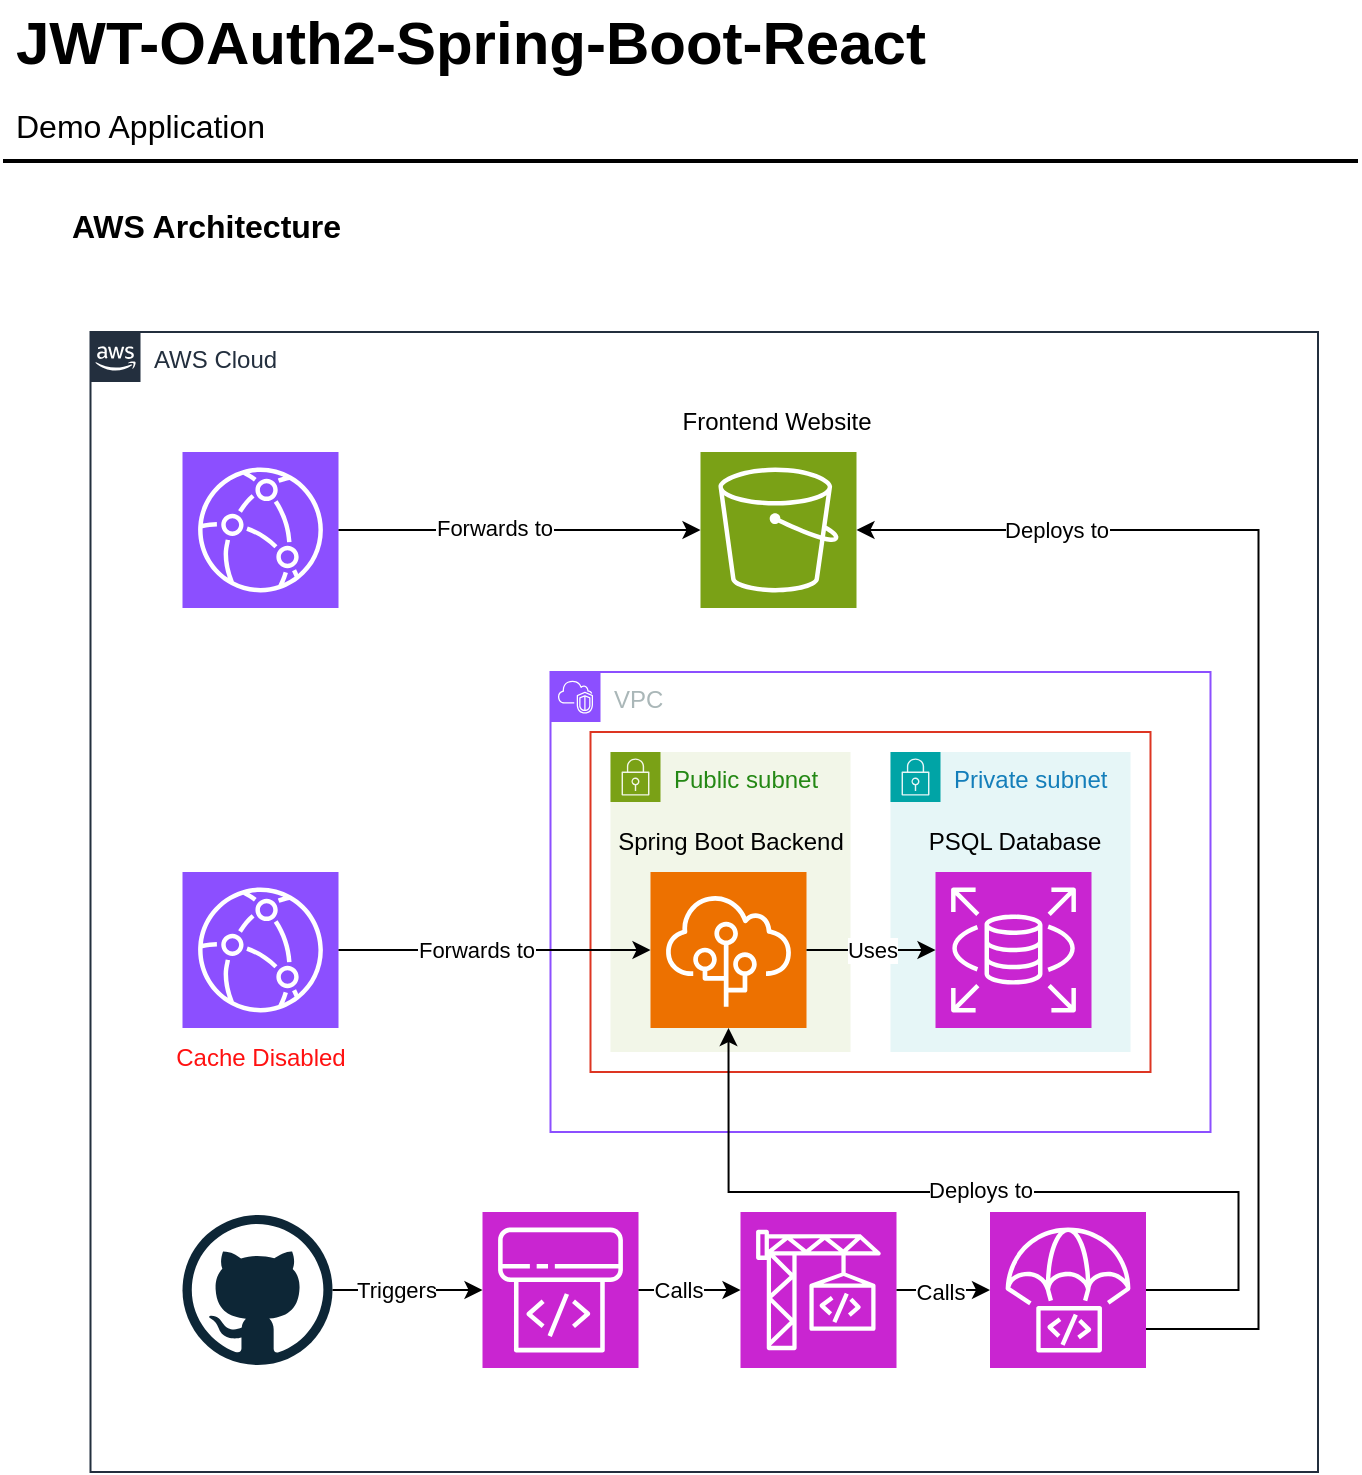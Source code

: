 <mxfile version="26.1.1">
  <diagram id="Ht1M8jgEwFfnCIfOTk4-" name="Page-1">
    <mxGraphModel dx="1195" dy="707" grid="1" gridSize="10" guides="1" tooltips="1" connect="1" arrows="1" fold="1" page="1" pageScale="1" pageWidth="1169" pageHeight="827" math="0" shadow="0">
      <root>
        <mxCell id="0" />
        <mxCell id="1" parent="0" />
        <mxCell id="-QjtrjUzRDEMRZ5MF8oH-47" value="JWT-OAuth2-Spring-Boot-React" style="text;html=1;resizable=0;points=[];autosize=1;align=left;verticalAlign=top;spacingTop=-4;fontSize=30;fontStyle=1" parent="1" vertex="1">
          <mxGeometry x="56.5" y="64.5" width="450" height="40" as="geometry" />
        </mxCell>
        <mxCell id="-QjtrjUzRDEMRZ5MF8oH-48" value="Demo Application" style="text;html=1;resizable=0;points=[];autosize=1;align=left;verticalAlign=top;spacingTop=-4;fontSize=16" parent="1" vertex="1">
          <mxGeometry x="56.5" y="114.5" width="150" height="30" as="geometry" />
        </mxCell>
        <mxCell id="-QjtrjUzRDEMRZ5MF8oH-49" value="AWS Architecture" style="text;html=1;resizable=0;points=[];autosize=1;align=left;verticalAlign=top;spacingTop=-4;fontSize=16;fontStyle=1" parent="1" vertex="1">
          <mxGeometry x="84.5" y="164.5" width="150" height="30" as="geometry" />
        </mxCell>
        <mxCell id="SCVMTBWpLvtzJIhz15lM-1" value="" style="line;strokeWidth=2;html=1;fontSize=14;" parent="1" vertex="1">
          <mxGeometry x="52.5" y="139.5" width="677.5" height="10" as="geometry" />
        </mxCell>
        <mxCell id="z8ORpKs8cqZPn1UDwvL--13" value="AWS Cloud" style="points=[[0,0],[0.25,0],[0.5,0],[0.75,0],[1,0],[1,0.25],[1,0.5],[1,0.75],[1,1],[0.75,1],[0.5,1],[0.25,1],[0,1],[0,0.75],[0,0.5],[0,0.25]];outlineConnect=0;gradientColor=none;html=1;whiteSpace=wrap;fontSize=12;fontStyle=0;container=1;pointerEvents=0;collapsible=0;recursiveResize=0;shape=mxgraph.aws4.group;grIcon=mxgraph.aws4.group_aws_cloud_alt;strokeColor=#232F3E;fillColor=none;verticalAlign=top;align=left;spacingLeft=30;fontColor=#232F3E;dashed=0;" parent="1" vertex="1">
          <mxGeometry x="96.25" y="230" width="613.75" height="570" as="geometry" />
        </mxCell>
        <mxCell id="z8ORpKs8cqZPn1UDwvL--21" value="" style="sketch=0;points=[[0,0,0],[0.25,0,0],[0.5,0,0],[0.75,0,0],[1,0,0],[0,1,0],[0.25,1,0],[0.5,1,0],[0.75,1,0],[1,1,0],[0,0.25,0],[0,0.5,0],[0,0.75,0],[1,0.25,0],[1,0.5,0],[1,0.75,0]];outlineConnect=0;fontColor=#232F3E;fillColor=#8C4FFF;strokeColor=#ffffff;dashed=0;verticalLabelPosition=bottom;verticalAlign=top;align=center;html=1;fontSize=12;fontStyle=0;aspect=fixed;shape=mxgraph.aws4.resourceIcon;resIcon=mxgraph.aws4.cloudfront;" parent="z8ORpKs8cqZPn1UDwvL--13" vertex="1">
          <mxGeometry x="46" y="270" width="78" height="78" as="geometry" />
        </mxCell>
        <mxCell id="z8ORpKs8cqZPn1UDwvL--14" value="VPC" style="points=[[0,0],[0.25,0],[0.5,0],[0.75,0],[1,0],[1,0.25],[1,0.5],[1,0.75],[1,1],[0.75,1],[0.5,1],[0.25,1],[0,1],[0,0.75],[0,0.5],[0,0.25]];outlineConnect=0;gradientColor=none;html=1;whiteSpace=wrap;fontSize=12;fontStyle=0;container=1;pointerEvents=0;collapsible=0;recursiveResize=0;shape=mxgraph.aws4.group;grIcon=mxgraph.aws4.group_vpc2;strokeColor=#8C4FFF;fillColor=none;verticalAlign=top;align=left;spacingLeft=30;fontColor=#AAB7B8;dashed=0;" parent="z8ORpKs8cqZPn1UDwvL--13" vertex="1">
          <mxGeometry x="230" y="170" width="330" height="230" as="geometry" />
        </mxCell>
        <mxCell id="z8ORpKs8cqZPn1UDwvL--35" value="Private subnet" style="points=[[0,0],[0.25,0],[0.5,0],[0.75,0],[1,0],[1,0.25],[1,0.5],[1,0.75],[1,1],[0.75,1],[0.5,1],[0.25,1],[0,1],[0,0.75],[0,0.5],[0,0.25]];outlineConnect=0;gradientColor=none;html=1;whiteSpace=wrap;fontSize=12;fontStyle=0;container=1;pointerEvents=0;collapsible=0;recursiveResize=0;shape=mxgraph.aws4.group;grIcon=mxgraph.aws4.group_security_group;grStroke=0;strokeColor=#00A4A6;fillColor=#E6F6F7;verticalAlign=top;align=left;spacingLeft=30;fontColor=#147EBA;dashed=0;" parent="z8ORpKs8cqZPn1UDwvL--14" vertex="1">
          <mxGeometry x="170" y="40" width="120" height="150" as="geometry" />
        </mxCell>
        <mxCell id="z8ORpKs8cqZPn1UDwvL--34" value="PSQL Database" style="text;html=1;align=center;verticalAlign=middle;resizable=0;points=[];autosize=1;strokeColor=none;fillColor=none;" parent="z8ORpKs8cqZPn1UDwvL--35" vertex="1">
          <mxGeometry x="6.5" y="30" width="110" height="30" as="geometry" />
        </mxCell>
        <mxCell id="z8ORpKs8cqZPn1UDwvL--22" value="" style="sketch=0;points=[[0,0,0],[0.25,0,0],[0.5,0,0],[0.75,0,0],[1,0,0],[0,1,0],[0.25,1,0],[0.5,1,0],[0.75,1,0],[1,1,0],[0,0.25,0],[0,0.5,0],[0,0.75,0],[1,0.25,0],[1,0.5,0],[1,0.75,0]];outlineConnect=0;fontColor=#232F3E;fillColor=#C925D1;strokeColor=#ffffff;dashed=0;verticalLabelPosition=bottom;verticalAlign=top;align=center;html=1;fontSize=12;fontStyle=0;aspect=fixed;shape=mxgraph.aws4.resourceIcon;resIcon=mxgraph.aws4.rds;" parent="z8ORpKs8cqZPn1UDwvL--35" vertex="1">
          <mxGeometry x="22.5" y="60" width="78" height="78" as="geometry" />
        </mxCell>
        <mxCell id="z8ORpKs8cqZPn1UDwvL--38" value="" style="fillColor=none;strokeColor=#DD3522;verticalAlign=top;fontStyle=0;fontColor=#DD3522;whiteSpace=wrap;html=1;" parent="z8ORpKs8cqZPn1UDwvL--14" vertex="1">
          <mxGeometry x="20" y="30" width="280" height="170" as="geometry" />
        </mxCell>
        <mxCell id="z8ORpKs8cqZPn1UDwvL--37" value="Public subnet" style="points=[[0,0],[0.25,0],[0.5,0],[0.75,0],[1,0],[1,0.25],[1,0.5],[1,0.75],[1,1],[0.75,1],[0.5,1],[0.25,1],[0,1],[0,0.75],[0,0.5],[0,0.25]];outlineConnect=0;gradientColor=none;html=1;whiteSpace=wrap;fontSize=12;fontStyle=0;container=1;pointerEvents=0;collapsible=0;recursiveResize=0;shape=mxgraph.aws4.group;grIcon=mxgraph.aws4.group_security_group;grStroke=0;strokeColor=#7AA116;fillColor=#F2F6E8;verticalAlign=top;align=left;spacingLeft=30;fontColor=#248814;dashed=0;" parent="z8ORpKs8cqZPn1UDwvL--14" vertex="1">
          <mxGeometry x="30" y="40" width="120" height="150" as="geometry" />
        </mxCell>
        <mxCell id="z8ORpKs8cqZPn1UDwvL--18" value="" style="sketch=0;points=[[0,0,0],[0.25,0,0],[0.5,0,0],[0.75,0,0],[1,0,0],[0,1,0],[0.25,1,0],[0.5,1,0],[0.75,1,0],[1,1,0],[0,0.25,0],[0,0.5,0],[0,0.75,0],[1,0.25,0],[1,0.5,0],[1,0.75,0]];outlineConnect=0;fontColor=#232F3E;fillColor=#ED7100;strokeColor=#ffffff;dashed=0;verticalLabelPosition=bottom;verticalAlign=top;align=center;html=1;fontSize=12;fontStyle=0;aspect=fixed;shape=mxgraph.aws4.resourceIcon;resIcon=mxgraph.aws4.elastic_beanstalk;" parent="z8ORpKs8cqZPn1UDwvL--37" vertex="1">
          <mxGeometry x="20" y="60" width="78" height="78" as="geometry" />
        </mxCell>
        <mxCell id="z8ORpKs8cqZPn1UDwvL--33" value="Spring Boot Backend" style="text;html=1;align=center;verticalAlign=middle;resizable=0;points=[];autosize=1;strokeColor=none;fillColor=none;" parent="z8ORpKs8cqZPn1UDwvL--37" vertex="1">
          <mxGeometry x="-10" y="30" width="140" height="30" as="geometry" />
        </mxCell>
        <mxCell id="z8ORpKs8cqZPn1UDwvL--49" style="edgeStyle=orthogonalEdgeStyle;rounded=0;orthogonalLoop=1;jettySize=auto;html=1;exitX=1;exitY=0.5;exitDx=0;exitDy=0;exitPerimeter=0;" parent="z8ORpKs8cqZPn1UDwvL--14" source="z8ORpKs8cqZPn1UDwvL--18" target="z8ORpKs8cqZPn1UDwvL--22" edge="1">
          <mxGeometry relative="1" as="geometry" />
        </mxCell>
        <mxCell id="z8ORpKs8cqZPn1UDwvL--50" value="Uses" style="edgeLabel;html=1;align=center;verticalAlign=middle;resizable=0;points=[];" parent="z8ORpKs8cqZPn1UDwvL--49" vertex="1" connectable="0">
          <mxGeometry x="-0.157" y="-2" relative="1" as="geometry">
            <mxPoint x="5" y="-2" as="offset" />
          </mxGeometry>
        </mxCell>
        <mxCell id="z8ORpKs8cqZPn1UDwvL--54" value="&lt;font style=&quot;color: rgb(255, 17, 17);&quot;&gt;Cache Disabled&lt;/font&gt;" style="text;html=1;align=center;verticalAlign=middle;resizable=0;points=[];autosize=1;strokeColor=none;fillColor=none;" parent="z8ORpKs8cqZPn1UDwvL--13" vertex="1">
          <mxGeometry x="30" y="348" width="110" height="30" as="geometry" />
        </mxCell>
        <mxCell id="z8ORpKs8cqZPn1UDwvL--52" style="edgeStyle=orthogonalEdgeStyle;rounded=0;orthogonalLoop=1;jettySize=auto;html=1;exitX=1;exitY=0.5;exitDx=0;exitDy=0;exitPerimeter=0;entryX=0;entryY=0.5;entryDx=0;entryDy=0;entryPerimeter=0;" parent="z8ORpKs8cqZPn1UDwvL--13" source="z8ORpKs8cqZPn1UDwvL--21" target="z8ORpKs8cqZPn1UDwvL--18" edge="1">
          <mxGeometry relative="1" as="geometry" />
        </mxCell>
        <mxCell id="z8ORpKs8cqZPn1UDwvL--53" value="Forwards to" style="edgeLabel;html=1;align=center;verticalAlign=middle;resizable=0;points=[];" parent="z8ORpKs8cqZPn1UDwvL--52" vertex="1" connectable="0">
          <mxGeometry x="-0.122" relative="1" as="geometry">
            <mxPoint as="offset" />
          </mxGeometry>
        </mxCell>
        <mxCell id="z8ORpKs8cqZPn1UDwvL--16" value="" style="sketch=0;points=[[0,0,0],[0.25,0,0],[0.5,0,0],[0.75,0,0],[1,0,0],[0,1,0],[0.25,1,0],[0.5,1,0],[0.75,1,0],[1,1,0],[0,0.25,0],[0,0.5,0],[0,0.75,0],[1,0.25,0],[1,0.5,0],[1,0.75,0]];outlineConnect=0;fontColor=#232F3E;fillColor=#7AA116;strokeColor=#ffffff;dashed=0;verticalLabelPosition=bottom;verticalAlign=top;align=center;html=1;fontSize=12;fontStyle=0;aspect=fixed;shape=mxgraph.aws4.resourceIcon;resIcon=mxgraph.aws4.s3;" parent="z8ORpKs8cqZPn1UDwvL--13" vertex="1">
          <mxGeometry x="305" y="60" width="78" height="78" as="geometry" />
        </mxCell>
        <mxCell id="z8ORpKs8cqZPn1UDwvL--17" value="" style="sketch=0;points=[[0,0,0],[0.25,0,0],[0.5,0,0],[0.75,0,0],[1,0,0],[0,1,0],[0.25,1,0],[0.5,1,0],[0.75,1,0],[1,1,0],[0,0.25,0],[0,0.5,0],[0,0.75,0],[1,0.25,0],[1,0.5,0],[1,0.75,0]];outlineConnect=0;fontColor=#232F3E;fillColor=#8C4FFF;strokeColor=#ffffff;dashed=0;verticalLabelPosition=bottom;verticalAlign=top;align=center;html=1;fontSize=12;fontStyle=0;aspect=fixed;shape=mxgraph.aws4.resourceIcon;resIcon=mxgraph.aws4.cloudfront;" parent="z8ORpKs8cqZPn1UDwvL--13" vertex="1">
          <mxGeometry x="46" y="60" width="78" height="78" as="geometry" />
        </mxCell>
        <mxCell id="z8ORpKs8cqZPn1UDwvL--23" style="edgeStyle=orthogonalEdgeStyle;rounded=0;orthogonalLoop=1;jettySize=auto;html=1;exitX=1;exitY=0.5;exitDx=0;exitDy=0;exitPerimeter=0;entryX=0;entryY=0.5;entryDx=0;entryDy=0;entryPerimeter=0;" parent="z8ORpKs8cqZPn1UDwvL--13" source="z8ORpKs8cqZPn1UDwvL--17" target="z8ORpKs8cqZPn1UDwvL--16" edge="1">
          <mxGeometry relative="1" as="geometry" />
        </mxCell>
        <mxCell id="z8ORpKs8cqZPn1UDwvL--29" value="Forwards to" style="edgeLabel;html=1;align=center;verticalAlign=middle;resizable=0;points=[];" parent="z8ORpKs8cqZPn1UDwvL--23" vertex="1" connectable="0">
          <mxGeometry x="-0.149" y="1" relative="1" as="geometry">
            <mxPoint as="offset" />
          </mxGeometry>
        </mxCell>
        <mxCell id="z8ORpKs8cqZPn1UDwvL--32" value="Frontend Website" style="text;html=1;align=center;verticalAlign=middle;resizable=0;points=[];autosize=1;strokeColor=none;fillColor=none;" parent="z8ORpKs8cqZPn1UDwvL--13" vertex="1">
          <mxGeometry x="283" y="30" width="120" height="30" as="geometry" />
        </mxCell>
        <mxCell id="U2X9T1gUj6PaQ92I0jlT-4" value="" style="dashed=0;outlineConnect=0;html=1;align=center;labelPosition=center;verticalLabelPosition=bottom;verticalAlign=top;shape=mxgraph.weblogos.github" vertex="1" parent="z8ORpKs8cqZPn1UDwvL--13">
          <mxGeometry x="46" y="441.5" width="75" height="75" as="geometry" />
        </mxCell>
        <mxCell id="U2X9T1gUj6PaQ92I0jlT-3" value="" style="sketch=0;points=[[0,0,0],[0.25,0,0],[0.5,0,0],[0.75,0,0],[1,0,0],[0,1,0],[0.25,1,0],[0.5,1,0],[0.75,1,0],[1,1,0],[0,0.25,0],[0,0.5,0],[0,0.75,0],[1,0.25,0],[1,0.5,0],[1,0.75,0]];outlineConnect=0;fontColor=#232F3E;fillColor=#C925D1;strokeColor=#ffffff;dashed=0;verticalLabelPosition=bottom;verticalAlign=top;align=center;html=1;fontSize=12;fontStyle=0;aspect=fixed;shape=mxgraph.aws4.resourceIcon;resIcon=mxgraph.aws4.codepipeline;" vertex="1" parent="z8ORpKs8cqZPn1UDwvL--13">
          <mxGeometry x="196" y="440" width="78" height="78" as="geometry" />
        </mxCell>
        <mxCell id="U2X9T1gUj6PaQ92I0jlT-1" value="" style="sketch=0;points=[[0,0,0],[0.25,0,0],[0.5,0,0],[0.75,0,0],[1,0,0],[0,1,0],[0.25,1,0],[0.5,1,0],[0.75,1,0],[1,1,0],[0,0.25,0],[0,0.5,0],[0,0.75,0],[1,0.25,0],[1,0.5,0],[1,0.75,0]];outlineConnect=0;fontColor=#232F3E;fillColor=#C925D1;strokeColor=#ffffff;dashed=0;verticalLabelPosition=bottom;verticalAlign=top;align=center;html=1;fontSize=12;fontStyle=0;aspect=fixed;shape=mxgraph.aws4.resourceIcon;resIcon=mxgraph.aws4.codebuild;" vertex="1" parent="z8ORpKs8cqZPn1UDwvL--13">
          <mxGeometry x="325" y="440" width="78" height="78" as="geometry" />
        </mxCell>
        <mxCell id="U2X9T1gUj6PaQ92I0jlT-2" value="" style="sketch=0;points=[[0,0,0],[0.25,0,0],[0.5,0,0],[0.75,0,0],[1,0,0],[0,1,0],[0.25,1,0],[0.5,1,0],[0.75,1,0],[1,1,0],[0,0.25,0],[0,0.5,0],[0,0.75,0],[1,0.25,0],[1,0.5,0],[1,0.75,0]];outlineConnect=0;fontColor=#232F3E;fillColor=#C925D1;strokeColor=#ffffff;dashed=0;verticalLabelPosition=bottom;verticalAlign=top;align=center;html=1;fontSize=12;fontStyle=0;aspect=fixed;shape=mxgraph.aws4.resourceIcon;resIcon=mxgraph.aws4.codedeploy;" vertex="1" parent="z8ORpKs8cqZPn1UDwvL--13">
          <mxGeometry x="449.75" y="440" width="78" height="78" as="geometry" />
        </mxCell>
        <mxCell id="U2X9T1gUj6PaQ92I0jlT-7" style="edgeStyle=orthogonalEdgeStyle;rounded=0;orthogonalLoop=1;jettySize=auto;html=1;entryX=0;entryY=0.5;entryDx=0;entryDy=0;entryPerimeter=0;" edge="1" parent="z8ORpKs8cqZPn1UDwvL--13" source="U2X9T1gUj6PaQ92I0jlT-4" target="U2X9T1gUj6PaQ92I0jlT-3">
          <mxGeometry relative="1" as="geometry" />
        </mxCell>
        <mxCell id="U2X9T1gUj6PaQ92I0jlT-8" value="Triggers" style="edgeLabel;html=1;align=center;verticalAlign=middle;resizable=0;points=[];" vertex="1" connectable="0" parent="U2X9T1gUj6PaQ92I0jlT-7">
          <mxGeometry x="-0.283" y="1" relative="1" as="geometry">
            <mxPoint x="4" y="1" as="offset" />
          </mxGeometry>
        </mxCell>
        <mxCell id="U2X9T1gUj6PaQ92I0jlT-9" style="edgeStyle=orthogonalEdgeStyle;rounded=0;orthogonalLoop=1;jettySize=auto;html=1;exitX=1;exitY=0.5;exitDx=0;exitDy=0;exitPerimeter=0;entryX=0;entryY=0.5;entryDx=0;entryDy=0;entryPerimeter=0;" edge="1" parent="z8ORpKs8cqZPn1UDwvL--13" source="U2X9T1gUj6PaQ92I0jlT-3" target="U2X9T1gUj6PaQ92I0jlT-1">
          <mxGeometry relative="1" as="geometry" />
        </mxCell>
        <mxCell id="U2X9T1gUj6PaQ92I0jlT-10" value="Calls" style="edgeLabel;html=1;align=center;verticalAlign=middle;resizable=0;points=[];" vertex="1" connectable="0" parent="U2X9T1gUj6PaQ92I0jlT-9">
          <mxGeometry x="-0.226" relative="1" as="geometry">
            <mxPoint as="offset" />
          </mxGeometry>
        </mxCell>
        <mxCell id="U2X9T1gUj6PaQ92I0jlT-11" style="edgeStyle=orthogonalEdgeStyle;rounded=0;orthogonalLoop=1;jettySize=auto;html=1;exitX=1;exitY=0.5;exitDx=0;exitDy=0;exitPerimeter=0;entryX=0;entryY=0.5;entryDx=0;entryDy=0;entryPerimeter=0;" edge="1" parent="z8ORpKs8cqZPn1UDwvL--13" source="U2X9T1gUj6PaQ92I0jlT-1" target="U2X9T1gUj6PaQ92I0jlT-2">
          <mxGeometry relative="1" as="geometry" />
        </mxCell>
        <mxCell id="U2X9T1gUj6PaQ92I0jlT-12" value="Calls" style="edgeLabel;html=1;align=center;verticalAlign=middle;resizable=0;points=[];" vertex="1" connectable="0" parent="U2X9T1gUj6PaQ92I0jlT-11">
          <mxGeometry x="-0.112" y="-1" relative="1" as="geometry">
            <mxPoint as="offset" />
          </mxGeometry>
        </mxCell>
        <mxCell id="U2X9T1gUj6PaQ92I0jlT-14" style="edgeStyle=orthogonalEdgeStyle;rounded=0;orthogonalLoop=1;jettySize=auto;html=1;exitX=1;exitY=0.5;exitDx=0;exitDy=0;exitPerimeter=0;entryX=0.5;entryY=1;entryDx=0;entryDy=0;entryPerimeter=0;" edge="1" parent="z8ORpKs8cqZPn1UDwvL--13" source="U2X9T1gUj6PaQ92I0jlT-2" target="z8ORpKs8cqZPn1UDwvL--18">
          <mxGeometry relative="1" as="geometry">
            <Array as="points">
              <mxPoint x="574" y="479" />
              <mxPoint x="574" y="430" />
              <mxPoint x="319" y="430" />
            </Array>
          </mxGeometry>
        </mxCell>
        <mxCell id="U2X9T1gUj6PaQ92I0jlT-16" value="Deploys to" style="edgeLabel;html=1;align=center;verticalAlign=middle;resizable=0;points=[];" vertex="1" connectable="0" parent="U2X9T1gUj6PaQ92I0jlT-14">
          <mxGeometry x="0.04" y="-1" relative="1" as="geometry">
            <mxPoint as="offset" />
          </mxGeometry>
        </mxCell>
        <mxCell id="U2X9T1gUj6PaQ92I0jlT-15" style="edgeStyle=orthogonalEdgeStyle;rounded=0;orthogonalLoop=1;jettySize=auto;html=1;exitX=1;exitY=0.75;exitDx=0;exitDy=0;exitPerimeter=0;entryX=1;entryY=0.5;entryDx=0;entryDy=0;entryPerimeter=0;" edge="1" parent="z8ORpKs8cqZPn1UDwvL--13" source="U2X9T1gUj6PaQ92I0jlT-2" target="z8ORpKs8cqZPn1UDwvL--16">
          <mxGeometry relative="1" as="geometry">
            <Array as="points">
              <mxPoint x="584" y="499" />
              <mxPoint x="584" y="99" />
            </Array>
          </mxGeometry>
        </mxCell>
        <mxCell id="U2X9T1gUj6PaQ92I0jlT-18" value="Deploys to" style="edgeLabel;html=1;align=center;verticalAlign=middle;resizable=0;points=[];" vertex="1" connectable="0" parent="U2X9T1gUj6PaQ92I0jlT-15">
          <mxGeometry x="0.698" relative="1" as="geometry">
            <mxPoint as="offset" />
          </mxGeometry>
        </mxCell>
      </root>
    </mxGraphModel>
  </diagram>
</mxfile>
